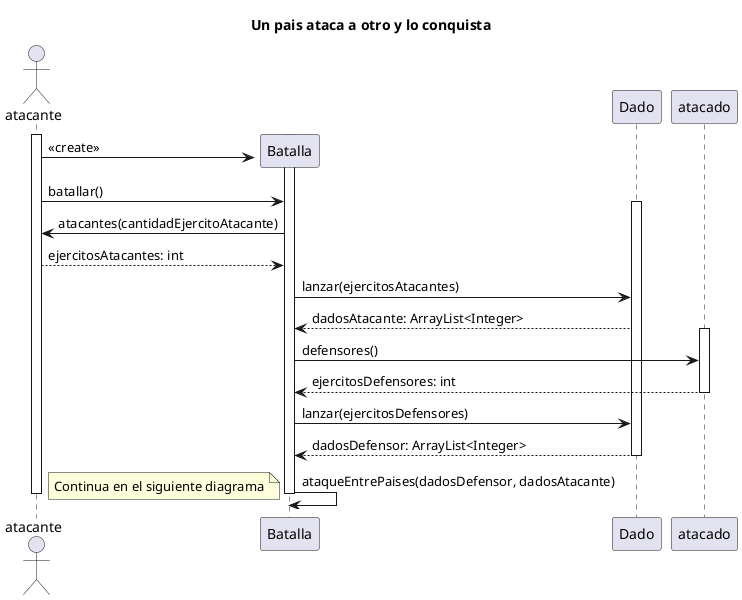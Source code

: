 @startuml

title Un pais ataca a otro y lo conquista

Actor atacante

atacante++

Batalla++

atacante -> Batalla **: << create>>
atacante -> Batalla: batallar()

Dado++

Batalla -> atacante: atacantes(cantidadEjercitoAtacante)
atacante --> Batalla: ejercitosAtacantes: int
Batalla -> Dado: lanzar(ejercitosAtacantes)
Dado --> Batalla: dadosAtacante: ArrayList<Integer>

atacado++

Batalla -> atacado: defensores()
atacado --> Batalla: ejercitosDefensores: int

atacado--

Batalla -> Dado: lanzar(ejercitosDefensores)
Dado --> Batalla: dadosDefensor: ArrayList<Integer>

Dado--

Batalla -> Batalla: ataqueEntrePaises(dadosDefensor, dadosAtacante)
note left: Continua en el siguiente diagrama

atacante--

Batalla--

atacante--

@enduml